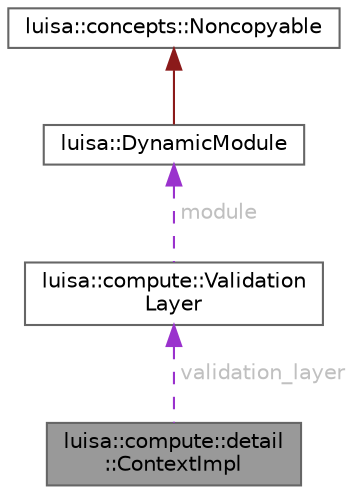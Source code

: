 digraph "luisa::compute::detail::ContextImpl"
{
 // LATEX_PDF_SIZE
  bgcolor="transparent";
  edge [fontname=Helvetica,fontsize=10,labelfontname=Helvetica,labelfontsize=10];
  node [fontname=Helvetica,fontsize=10,shape=box,height=0.2,width=0.4];
  Node1 [id="Node000001",label="luisa::compute::detail\l::ContextImpl",height=0.2,width=0.4,color="gray40", fillcolor="grey60", style="filled", fontcolor="black",tooltip=" "];
  Node2 -> Node1 [id="edge1_Node000001_Node000002",dir="back",color="darkorchid3",style="dashed",tooltip=" ",label=" validation_layer",fontcolor="grey" ];
  Node2 [id="Node000002",label="luisa::compute::Validation\lLayer",height=0.2,width=0.4,color="gray40", fillcolor="white", style="filled",URL="$structluisa_1_1compute_1_1_validation_layer.html",tooltip=" "];
  Node3 -> Node2 [id="edge2_Node000002_Node000003",dir="back",color="darkorchid3",style="dashed",tooltip=" ",label=" module",fontcolor="grey" ];
  Node3 [id="Node000003",label="luisa::DynamicModule",height=0.2,width=0.4,color="gray40", fillcolor="white", style="filled",URL="$classluisa_1_1_dynamic_module.html",tooltip=" "];
  Node4 -> Node3 [id="edge3_Node000003_Node000004",dir="back",color="firebrick4",style="solid",tooltip=" "];
  Node4 [id="Node000004",label="luisa::concepts::Noncopyable",height=0.2,width=0.4,color="gray40", fillcolor="white", style="filled",URL="$structluisa_1_1concepts_1_1_noncopyable.html",tooltip=" "];
}
